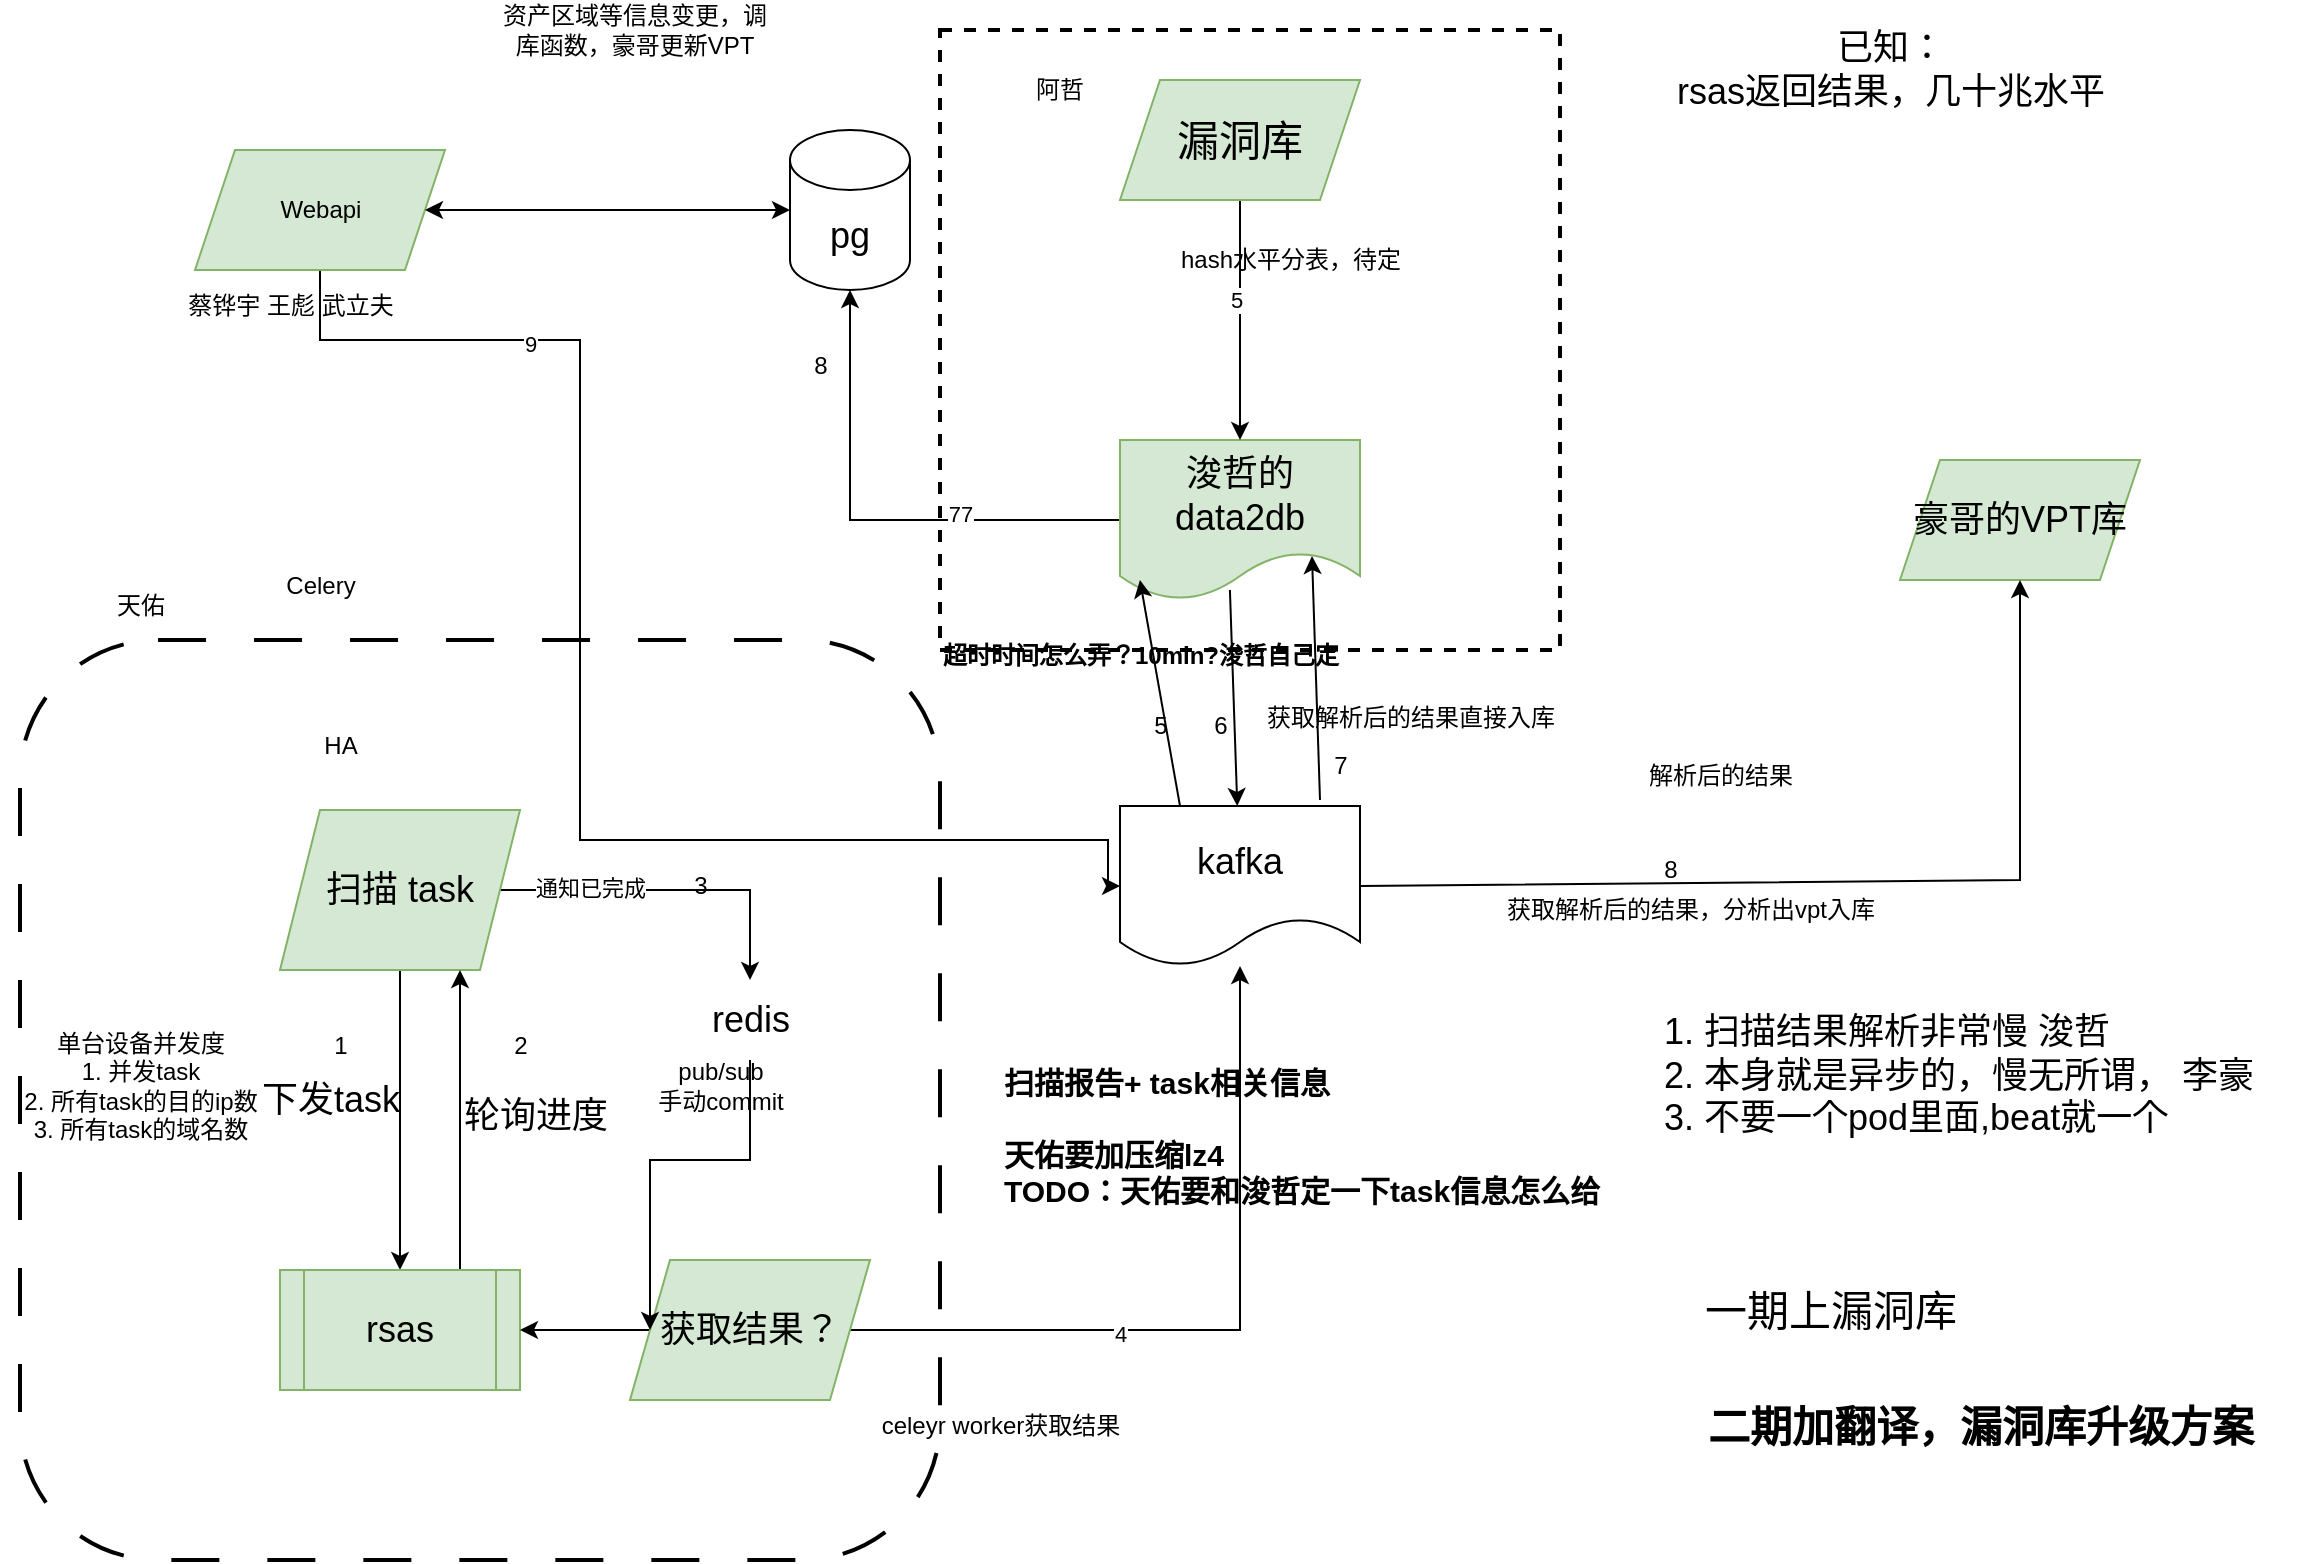 <mxfile version="21.3.7" type="github">
  <diagram name="第 1 页" id="Ct-_knVzxgmesttWnQIj">
    <mxGraphModel dx="2603" dy="764" grid="1" gridSize="10" guides="1" tooltips="1" connect="1" arrows="1" fold="1" page="1" pageScale="1" pageWidth="1169" pageHeight="827" math="0" shadow="0">
      <root>
        <mxCell id="0" />
        <mxCell id="1" parent="0" />
        <mxCell id="sKhm8ClKQDuOqycXX5z--69" value="" style="whiteSpace=wrap;html=1;aspect=fixed;dashed=1;strokeWidth=2;fillColor=none;" vertex="1" parent="1">
          <mxGeometry x="460" y="55" width="310" height="310" as="geometry" />
        </mxCell>
        <mxCell id="sKhm8ClKQDuOqycXX5z--57" value="" style="whiteSpace=wrap;html=1;aspect=fixed;dashed=1;strokeWidth=2;dashPattern=12 12;perimeterSpacing=0;rounded=1;fillColor=none;" vertex="1" parent="1">
          <mxGeometry y="360" width="460" height="460" as="geometry" />
        </mxCell>
        <mxCell id="sKhm8ClKQDuOqycXX5z--1" value="pg" style="shape=cylinder3;whiteSpace=wrap;html=1;boundedLbl=1;backgroundOutline=1;size=15;fontSize=18;" vertex="1" parent="1">
          <mxGeometry x="385" y="105" width="60" height="80" as="geometry" />
        </mxCell>
        <mxCell id="sKhm8ClKQDuOqycXX5z--5" style="edgeStyle=orthogonalEdgeStyle;rounded=0;orthogonalLoop=1;jettySize=auto;html=1;entryX=0.5;entryY=0;entryDx=0;entryDy=0;fontSize=18;" edge="1" parent="1" source="sKhm8ClKQDuOqycXX5z--2" target="sKhm8ClKQDuOqycXX5z--4">
          <mxGeometry relative="1" as="geometry" />
        </mxCell>
        <mxCell id="sKhm8ClKQDuOqycXX5z--34" value="" style="edgeStyle=orthogonalEdgeStyle;rounded=0;orthogonalLoop=1;jettySize=auto;html=1;" edge="1" parent="1" source="sKhm8ClKQDuOqycXX5z--2" target="sKhm8ClKQDuOqycXX5z--17">
          <mxGeometry relative="1" as="geometry" />
        </mxCell>
        <mxCell id="sKhm8ClKQDuOqycXX5z--38" value="通知已完成" style="edgeLabel;html=1;align=center;verticalAlign=middle;resizable=0;points=[];" vertex="1" connectable="0" parent="sKhm8ClKQDuOqycXX5z--34">
          <mxGeometry x="-0.471" y="1" relative="1" as="geometry">
            <mxPoint as="offset" />
          </mxGeometry>
        </mxCell>
        <mxCell id="sKhm8ClKQDuOqycXX5z--2" value="扫描 task" style="shape=parallelogram;perimeter=parallelogramPerimeter;whiteSpace=wrap;html=1;fixedSize=1;fontSize=18;fillColor=#d5e8d4;strokeColor=#82b366;" vertex="1" parent="1">
          <mxGeometry x="130" y="445" width="120" height="80" as="geometry" />
        </mxCell>
        <mxCell id="sKhm8ClKQDuOqycXX5z--3" value="kafka" style="shape=document;whiteSpace=wrap;html=1;boundedLbl=1;fontSize=18;" vertex="1" parent="1">
          <mxGeometry x="550" y="443" width="120" height="80" as="geometry" />
        </mxCell>
        <mxCell id="sKhm8ClKQDuOqycXX5z--11" style="edgeStyle=orthogonalEdgeStyle;rounded=0;orthogonalLoop=1;jettySize=auto;html=1;exitX=0.75;exitY=0;exitDx=0;exitDy=0;entryX=0.75;entryY=1;entryDx=0;entryDy=0;fontSize=18;" edge="1" parent="1" source="sKhm8ClKQDuOqycXX5z--4" target="sKhm8ClKQDuOqycXX5z--2">
          <mxGeometry relative="1" as="geometry" />
        </mxCell>
        <mxCell id="sKhm8ClKQDuOqycXX5z--4" value="rsas" style="shape=process;whiteSpace=wrap;html=1;backgroundOutline=1;fontSize=18;fillColor=#d5e8d4;strokeColor=#82b366;" vertex="1" parent="1">
          <mxGeometry x="130" y="675" width="120" height="60" as="geometry" />
        </mxCell>
        <mxCell id="sKhm8ClKQDuOqycXX5z--10" style="edgeStyle=orthogonalEdgeStyle;rounded=0;orthogonalLoop=1;jettySize=auto;html=1;entryX=0.5;entryY=1;entryDx=0;entryDy=0;entryPerimeter=0;fontSize=18;" edge="1" parent="1" source="sKhm8ClKQDuOqycXX5z--8" target="sKhm8ClKQDuOqycXX5z--1">
          <mxGeometry relative="1" as="geometry">
            <Array as="points">
              <mxPoint x="415" y="300" />
            </Array>
          </mxGeometry>
        </mxCell>
        <mxCell id="sKhm8ClKQDuOqycXX5z--61" value="77" style="edgeLabel;html=1;align=center;verticalAlign=middle;resizable=0;points=[];" vertex="1" connectable="0" parent="sKhm8ClKQDuOqycXX5z--10">
          <mxGeometry x="-0.36" y="-3" relative="1" as="geometry">
            <mxPoint as="offset" />
          </mxGeometry>
        </mxCell>
        <mxCell id="sKhm8ClKQDuOqycXX5z--8" value="浚哲的data2db" style="shape=document;whiteSpace=wrap;html=1;boundedLbl=1;fontSize=18;fillColor=#d5e8d4;strokeColor=#82b366;" vertex="1" parent="1">
          <mxGeometry x="550" y="260" width="120" height="80" as="geometry" />
        </mxCell>
        <mxCell id="sKhm8ClKQDuOqycXX5z--13" value="豪哥的VPT库" style="shape=parallelogram;perimeter=parallelogramPerimeter;whiteSpace=wrap;html=1;fixedSize=1;fontSize=18;fillColor=#d5e8d4;strokeColor=#82b366;" vertex="1" parent="1">
          <mxGeometry x="940" y="270" width="120" height="60" as="geometry" />
        </mxCell>
        <mxCell id="sKhm8ClKQDuOqycXX5z--14" value="下发task" style="text;html=1;align=center;verticalAlign=middle;resizable=0;points=[];autosize=1;strokeColor=none;fillColor=none;fontSize=18;" vertex="1" parent="1">
          <mxGeometry x="110" y="570" width="90" height="40" as="geometry" />
        </mxCell>
        <mxCell id="sKhm8ClKQDuOqycXX5z--15" value="轮询进度&amp;nbsp;" style="text;html=1;align=center;verticalAlign=middle;resizable=0;points=[];autosize=1;strokeColor=none;fillColor=none;fontSize=18;" vertex="1" parent="1">
          <mxGeometry x="210" y="578" width="100" height="40" as="geometry" />
        </mxCell>
        <mxCell id="sKhm8ClKQDuOqycXX5z--36" style="edgeStyle=orthogonalEdgeStyle;rounded=0;orthogonalLoop=1;jettySize=auto;html=1;" edge="1" parent="1" source="sKhm8ClKQDuOqycXX5z--16" target="sKhm8ClKQDuOqycXX5z--3">
          <mxGeometry relative="1" as="geometry" />
        </mxCell>
        <mxCell id="sKhm8ClKQDuOqycXX5z--41" value="4" style="edgeLabel;html=1;align=center;verticalAlign=middle;resizable=0;points=[];" vertex="1" connectable="0" parent="sKhm8ClKQDuOqycXX5z--36">
          <mxGeometry x="-0.283" y="-2" relative="1" as="geometry">
            <mxPoint as="offset" />
          </mxGeometry>
        </mxCell>
        <mxCell id="sKhm8ClKQDuOqycXX5z--52" style="edgeStyle=orthogonalEdgeStyle;rounded=0;orthogonalLoop=1;jettySize=auto;html=1;entryX=1;entryY=0.5;entryDx=0;entryDy=0;" edge="1" parent="1" source="sKhm8ClKQDuOqycXX5z--16" target="sKhm8ClKQDuOqycXX5z--4">
          <mxGeometry relative="1" as="geometry" />
        </mxCell>
        <mxCell id="sKhm8ClKQDuOqycXX5z--16" value="获取结果？" style="shape=parallelogram;perimeter=parallelogramPerimeter;whiteSpace=wrap;html=1;fixedSize=1;fontSize=18;fillColor=#d5e8d4;strokeColor=#82b366;" vertex="1" parent="1">
          <mxGeometry x="305" y="670" width="120" height="70" as="geometry" />
        </mxCell>
        <mxCell id="sKhm8ClKQDuOqycXX5z--35" style="edgeStyle=orthogonalEdgeStyle;rounded=0;orthogonalLoop=1;jettySize=auto;html=1;entryX=0;entryY=0.5;entryDx=0;entryDy=0;" edge="1" parent="1" source="sKhm8ClKQDuOqycXX5z--17" target="sKhm8ClKQDuOqycXX5z--16">
          <mxGeometry relative="1" as="geometry" />
        </mxCell>
        <mxCell id="sKhm8ClKQDuOqycXX5z--17" value="redis" style="text;html=1;align=center;verticalAlign=middle;resizable=0;points=[];autosize=1;strokeColor=none;fillColor=none;fontSize=18;" vertex="1" parent="1">
          <mxGeometry x="335" y="530" width="60" height="40" as="geometry" />
        </mxCell>
        <mxCell id="sKhm8ClKQDuOqycXX5z--22" value="1. 扫描结果解析非常慢 浚哲&lt;br style=&quot;font-size: 18px;&quot;&gt;2. 本身就是异步的，慢无所谓， 李豪&lt;br&gt;3. 不要一个pod里面,beat就一个" style="text;html=1;align=left;verticalAlign=middle;resizable=0;points=[];autosize=1;strokeColor=none;fillColor=none;fontSize=18;" vertex="1" parent="1">
          <mxGeometry x="820" y="538" width="320" height="80" as="geometry" />
        </mxCell>
        <mxCell id="sKhm8ClKQDuOqycXX5z--23" value="已知：&lt;br&gt;rsas返回结果，几十兆水平" style="text;html=1;align=center;verticalAlign=middle;resizable=0;points=[];autosize=1;strokeColor=none;fillColor=none;fontSize=18;" vertex="1" parent="1">
          <mxGeometry x="815" y="45" width="240" height="60" as="geometry" />
        </mxCell>
        <mxCell id="sKhm8ClKQDuOqycXX5z--24" value="1" style="text;html=1;align=center;verticalAlign=middle;resizable=0;points=[];autosize=1;strokeColor=none;fillColor=none;" vertex="1" parent="1">
          <mxGeometry x="145" y="548" width="30" height="30" as="geometry" />
        </mxCell>
        <mxCell id="sKhm8ClKQDuOqycXX5z--25" value="2" style="text;html=1;align=center;verticalAlign=middle;resizable=0;points=[];autosize=1;strokeColor=none;fillColor=none;" vertex="1" parent="1">
          <mxGeometry x="235" y="548" width="30" height="30" as="geometry" />
        </mxCell>
        <mxCell id="sKhm8ClKQDuOqycXX5z--37" value="扫描报告+ task相关信息&lt;br style=&quot;font-size: 15px;&quot;&gt;&lt;br style=&quot;font-size: 15px;&quot;&gt;天佑要加压缩lz4&lt;br style=&quot;font-size: 15px;&quot;&gt;&lt;span style=&quot;font-size: 15px;&quot;&gt;TODO：天佑要和浚哲定一下task信息怎么给&lt;/span&gt;" style="text;html=1;align=left;verticalAlign=middle;resizable=0;points=[];autosize=1;strokeColor=none;fillColor=none;fontStyle=1;fontSize=15;" vertex="1" parent="1">
          <mxGeometry x="490" y="563" width="320" height="90" as="geometry" />
        </mxCell>
        <mxCell id="sKhm8ClKQDuOqycXX5z--40" value="3" style="text;html=1;align=center;verticalAlign=middle;resizable=0;points=[];autosize=1;strokeColor=none;fillColor=none;" vertex="1" parent="1">
          <mxGeometry x="325" y="468" width="30" height="30" as="geometry" />
        </mxCell>
        <mxCell id="sKhm8ClKQDuOqycXX5z--45" value="celeyr worker获取结果" style="text;html=1;align=center;verticalAlign=middle;resizable=0;points=[];autosize=1;strokeColor=none;fillColor=none;" vertex="1" parent="1">
          <mxGeometry x="420" y="738" width="140" height="30" as="geometry" />
        </mxCell>
        <mxCell id="sKhm8ClKQDuOqycXX5z--47" value="pub/sub&lt;br&gt;手动commit" style="text;html=1;align=center;verticalAlign=middle;resizable=0;points=[];autosize=1;strokeColor=none;fillColor=none;" vertex="1" parent="1">
          <mxGeometry x="305" y="563" width="90" height="40" as="geometry" />
        </mxCell>
        <mxCell id="sKhm8ClKQDuOqycXX5z--48" value="HA" style="text;html=1;align=center;verticalAlign=middle;resizable=0;points=[];autosize=1;strokeColor=none;fillColor=none;" vertex="1" parent="1">
          <mxGeometry x="140" y="398" width="40" height="30" as="geometry" />
        </mxCell>
        <mxCell id="sKhm8ClKQDuOqycXX5z--50" value="&lt;b&gt;二期加翻译，漏洞库升级方案&lt;/b&gt;" style="text;html=1;align=center;verticalAlign=middle;resizable=0;points=[];autosize=1;strokeColor=none;fillColor=none;fontSize=21;" vertex="1" parent="1">
          <mxGeometry x="830" y="733" width="300" height="40" as="geometry" />
        </mxCell>
        <mxCell id="sKhm8ClKQDuOqycXX5z--51" value="一期上漏洞库" style="text;html=1;align=center;verticalAlign=middle;resizable=0;points=[];autosize=1;strokeColor=none;fillColor=none;fontSize=21;" vertex="1" parent="1">
          <mxGeometry x="830" y="675" width="150" height="40" as="geometry" />
        </mxCell>
        <mxCell id="sKhm8ClKQDuOqycXX5z--55" value="超时时间怎么弄？10min?浚哲自己定" style="text;html=1;align=center;verticalAlign=middle;resizable=0;points=[];autosize=1;strokeColor=none;fillColor=none;fontStyle=1" vertex="1" parent="1">
          <mxGeometry x="450" y="353" width="220" height="30" as="geometry" />
        </mxCell>
        <mxCell id="sKhm8ClKQDuOqycXX5z--56" value="单台设备并发度&lt;br&gt;1. 并发task&lt;br&gt;2. 所有task的目的ip数&lt;br&gt;3. 所有task的域名数" style="text;html=1;align=center;verticalAlign=middle;resizable=0;points=[];autosize=1;strokeColor=none;fillColor=none;" vertex="1" parent="1">
          <mxGeometry x="-10" y="548" width="140" height="70" as="geometry" />
        </mxCell>
        <mxCell id="sKhm8ClKQDuOqycXX5z--58" value="Celery" style="text;html=1;align=center;verticalAlign=middle;resizable=0;points=[];autosize=1;strokeColor=none;fillColor=none;" vertex="1" parent="1">
          <mxGeometry x="120" y="318" width="60" height="30" as="geometry" />
        </mxCell>
        <mxCell id="sKhm8ClKQDuOqycXX5z--60" value="8" style="text;html=1;align=center;verticalAlign=middle;resizable=0;points=[];autosize=1;strokeColor=none;fillColor=none;" vertex="1" parent="1">
          <mxGeometry x="810" y="460" width="30" height="30" as="geometry" />
        </mxCell>
        <mxCell id="sKhm8ClKQDuOqycXX5z--64" style="edgeStyle=orthogonalEdgeStyle;rounded=0;orthogonalLoop=1;jettySize=auto;html=1;entryX=0.5;entryY=0;entryDx=0;entryDy=0;" edge="1" parent="1" source="sKhm8ClKQDuOqycXX5z--63" target="sKhm8ClKQDuOqycXX5z--8">
          <mxGeometry relative="1" as="geometry" />
        </mxCell>
        <mxCell id="sKhm8ClKQDuOqycXX5z--65" value="5" style="edgeLabel;html=1;align=center;verticalAlign=middle;resizable=0;points=[];" vertex="1" connectable="0" parent="sKhm8ClKQDuOqycXX5z--64">
          <mxGeometry x="-0.167" y="-2" relative="1" as="geometry">
            <mxPoint as="offset" />
          </mxGeometry>
        </mxCell>
        <mxCell id="sKhm8ClKQDuOqycXX5z--63" value="漏洞库" style="shape=parallelogram;perimeter=parallelogramPerimeter;whiteSpace=wrap;html=1;fixedSize=1;fontSize=21;fillColor=#d5e8d4;strokeColor=#82b366;" vertex="1" parent="1">
          <mxGeometry x="550" y="80" width="120" height="60" as="geometry" />
        </mxCell>
        <mxCell id="sKhm8ClKQDuOqycXX5z--67" value="hash水平分表，待定" style="text;html=1;align=center;verticalAlign=middle;resizable=0;points=[];autosize=1;strokeColor=none;fillColor=none;" vertex="1" parent="1">
          <mxGeometry x="570" y="155" width="130" height="30" as="geometry" />
        </mxCell>
        <mxCell id="sKhm8ClKQDuOqycXX5z--68" value="天佑" style="text;html=1;align=center;verticalAlign=middle;resizable=0;points=[];autosize=1;strokeColor=none;fillColor=none;" vertex="1" parent="1">
          <mxGeometry x="35" y="328" width="50" height="30" as="geometry" />
        </mxCell>
        <mxCell id="sKhm8ClKQDuOqycXX5z--70" value="阿哲" style="text;html=1;strokeColor=none;fillColor=none;align=center;verticalAlign=middle;whiteSpace=wrap;rounded=0;" vertex="1" parent="1">
          <mxGeometry x="490" y="70" width="60" height="30" as="geometry" />
        </mxCell>
        <mxCell id="sKhm8ClKQDuOqycXX5z--73" style="edgeStyle=orthogonalEdgeStyle;rounded=0;orthogonalLoop=1;jettySize=auto;html=1;entryX=0;entryY=0.5;entryDx=0;entryDy=0;" edge="1" parent="1" source="sKhm8ClKQDuOqycXX5z--71" target="sKhm8ClKQDuOqycXX5z--3">
          <mxGeometry relative="1" as="geometry">
            <Array as="points">
              <mxPoint x="150" y="210" />
              <mxPoint x="280" y="210" />
              <mxPoint x="280" y="460" />
              <mxPoint x="544" y="460" />
              <mxPoint x="544" y="483" />
            </Array>
          </mxGeometry>
        </mxCell>
        <mxCell id="sKhm8ClKQDuOqycXX5z--75" value="9" style="edgeLabel;html=1;align=center;verticalAlign=middle;resizable=0;points=[];" vertex="1" connectable="0" parent="sKhm8ClKQDuOqycXX5z--73">
          <mxGeometry x="-0.606" y="-2" relative="1" as="geometry">
            <mxPoint as="offset" />
          </mxGeometry>
        </mxCell>
        <mxCell id="sKhm8ClKQDuOqycXX5z--71" value="Webapi" style="shape=parallelogram;perimeter=parallelogramPerimeter;whiteSpace=wrap;html=1;fixedSize=1;fillColor=#d5e8d4;strokeColor=#82b366;" vertex="1" parent="1">
          <mxGeometry x="87.5" y="115" width="125" height="60" as="geometry" />
        </mxCell>
        <mxCell id="sKhm8ClKQDuOqycXX5z--76" value="资产区域等信息变更，调库函数，豪哥更新VPT" style="text;html=1;strokeColor=none;fillColor=none;align=center;verticalAlign=middle;whiteSpace=wrap;rounded=0;" vertex="1" parent="1">
          <mxGeometry x="235" y="40" width="145" height="30" as="geometry" />
        </mxCell>
        <mxCell id="sKhm8ClKQDuOqycXX5z--77" value="" style="endArrow=classic;startArrow=classic;html=1;rounded=0;exitX=1;exitY=0.5;exitDx=0;exitDy=0;entryX=0;entryY=0.5;entryDx=0;entryDy=0;entryPerimeter=0;" edge="1" parent="1" source="sKhm8ClKQDuOqycXX5z--71" target="sKhm8ClKQDuOqycXX5z--1">
          <mxGeometry width="50" height="50" relative="1" as="geometry">
            <mxPoint x="460" y="390" as="sourcePoint" />
            <mxPoint x="510" y="340" as="targetPoint" />
          </mxGeometry>
        </mxCell>
        <mxCell id="sKhm8ClKQDuOqycXX5z--78" value="蔡铧宇 王彪 武立夫" style="text;html=1;align=center;verticalAlign=middle;resizable=0;points=[];autosize=1;strokeColor=none;fillColor=none;" vertex="1" parent="1">
          <mxGeometry x="70" y="178" width="130" height="30" as="geometry" />
        </mxCell>
        <mxCell id="sKhm8ClKQDuOqycXX5z--79" value="8" style="text;html=1;align=center;verticalAlign=middle;resizable=0;points=[];autosize=1;strokeColor=none;fillColor=none;" vertex="1" parent="1">
          <mxGeometry x="385" y="208" width="30" height="30" as="geometry" />
        </mxCell>
        <mxCell id="sKhm8ClKQDuOqycXX5z--81" value="" style="endArrow=classic;html=1;rounded=0;entryX=0.5;entryY=1;entryDx=0;entryDy=0;exitX=1;exitY=0.5;exitDx=0;exitDy=0;" edge="1" parent="1" source="sKhm8ClKQDuOqycXX5z--3" target="sKhm8ClKQDuOqycXX5z--13">
          <mxGeometry width="50" height="50" relative="1" as="geometry">
            <mxPoint x="460" y="390" as="sourcePoint" />
            <mxPoint x="510" y="340" as="targetPoint" />
            <Array as="points">
              <mxPoint x="1000" y="480" />
            </Array>
          </mxGeometry>
        </mxCell>
        <mxCell id="sKhm8ClKQDuOqycXX5z--82" value="" style="endArrow=classic;html=1;rounded=0;exitX=0.458;exitY=0.938;exitDx=0;exitDy=0;exitPerimeter=0;" edge="1" parent="1" source="sKhm8ClKQDuOqycXX5z--8" target="sKhm8ClKQDuOqycXX5z--3">
          <mxGeometry width="50" height="50" relative="1" as="geometry">
            <mxPoint x="460" y="490" as="sourcePoint" />
            <mxPoint x="510" y="440" as="targetPoint" />
          </mxGeometry>
        </mxCell>
        <mxCell id="sKhm8ClKQDuOqycXX5z--83" value="" style="endArrow=classic;html=1;rounded=0;entryX=0.8;entryY=0.725;entryDx=0;entryDy=0;entryPerimeter=0;" edge="1" parent="1" target="sKhm8ClKQDuOqycXX5z--8">
          <mxGeometry width="50" height="50" relative="1" as="geometry">
            <mxPoint x="650" y="440" as="sourcePoint" />
            <mxPoint x="510" y="440" as="targetPoint" />
          </mxGeometry>
        </mxCell>
        <mxCell id="sKhm8ClKQDuOqycXX5z--84" value="解析后的结果" style="text;html=1;align=center;verticalAlign=middle;resizable=0;points=[];autosize=1;strokeColor=none;fillColor=none;" vertex="1" parent="1">
          <mxGeometry x="800" y="413" width="100" height="30" as="geometry" />
        </mxCell>
        <mxCell id="sKhm8ClKQDuOqycXX5z--86" value="获取解析后的结果直接入库" style="text;html=1;align=center;verticalAlign=middle;resizable=0;points=[];autosize=1;strokeColor=none;fillColor=none;" vertex="1" parent="1">
          <mxGeometry x="610" y="384" width="170" height="30" as="geometry" />
        </mxCell>
        <mxCell id="sKhm8ClKQDuOqycXX5z--87" value="获取解析后的结果，分析出vpt入库" style="text;html=1;align=center;verticalAlign=middle;resizable=0;points=[];autosize=1;strokeColor=none;fillColor=none;" vertex="1" parent="1">
          <mxGeometry x="730" y="480" width="210" height="30" as="geometry" />
        </mxCell>
        <mxCell id="sKhm8ClKQDuOqycXX5z--89" value="" style="endArrow=classic;html=1;rounded=0;entryX=0.083;entryY=0.875;entryDx=0;entryDy=0;entryPerimeter=0;exitX=0.25;exitY=0;exitDx=0;exitDy=0;" edge="1" parent="1" source="sKhm8ClKQDuOqycXX5z--3" target="sKhm8ClKQDuOqycXX5z--8">
          <mxGeometry width="50" height="50" relative="1" as="geometry">
            <mxPoint x="460" y="490" as="sourcePoint" />
            <mxPoint x="510" y="440" as="targetPoint" />
          </mxGeometry>
        </mxCell>
        <mxCell id="sKhm8ClKQDuOqycXX5z--90" value="5" style="text;html=1;align=center;verticalAlign=middle;resizable=0;points=[];autosize=1;strokeColor=none;fillColor=none;" vertex="1" parent="1">
          <mxGeometry x="555" y="388" width="30" height="30" as="geometry" />
        </mxCell>
        <mxCell id="sKhm8ClKQDuOqycXX5z--91" value="6" style="text;html=1;align=center;verticalAlign=middle;resizable=0;points=[];autosize=1;strokeColor=none;fillColor=none;" vertex="1" parent="1">
          <mxGeometry x="585" y="388" width="30" height="30" as="geometry" />
        </mxCell>
        <mxCell id="sKhm8ClKQDuOqycXX5z--92" value="7" style="text;html=1;align=center;verticalAlign=middle;resizable=0;points=[];autosize=1;strokeColor=none;fillColor=none;" vertex="1" parent="1">
          <mxGeometry x="645" y="408" width="30" height="30" as="geometry" />
        </mxCell>
      </root>
    </mxGraphModel>
  </diagram>
</mxfile>

